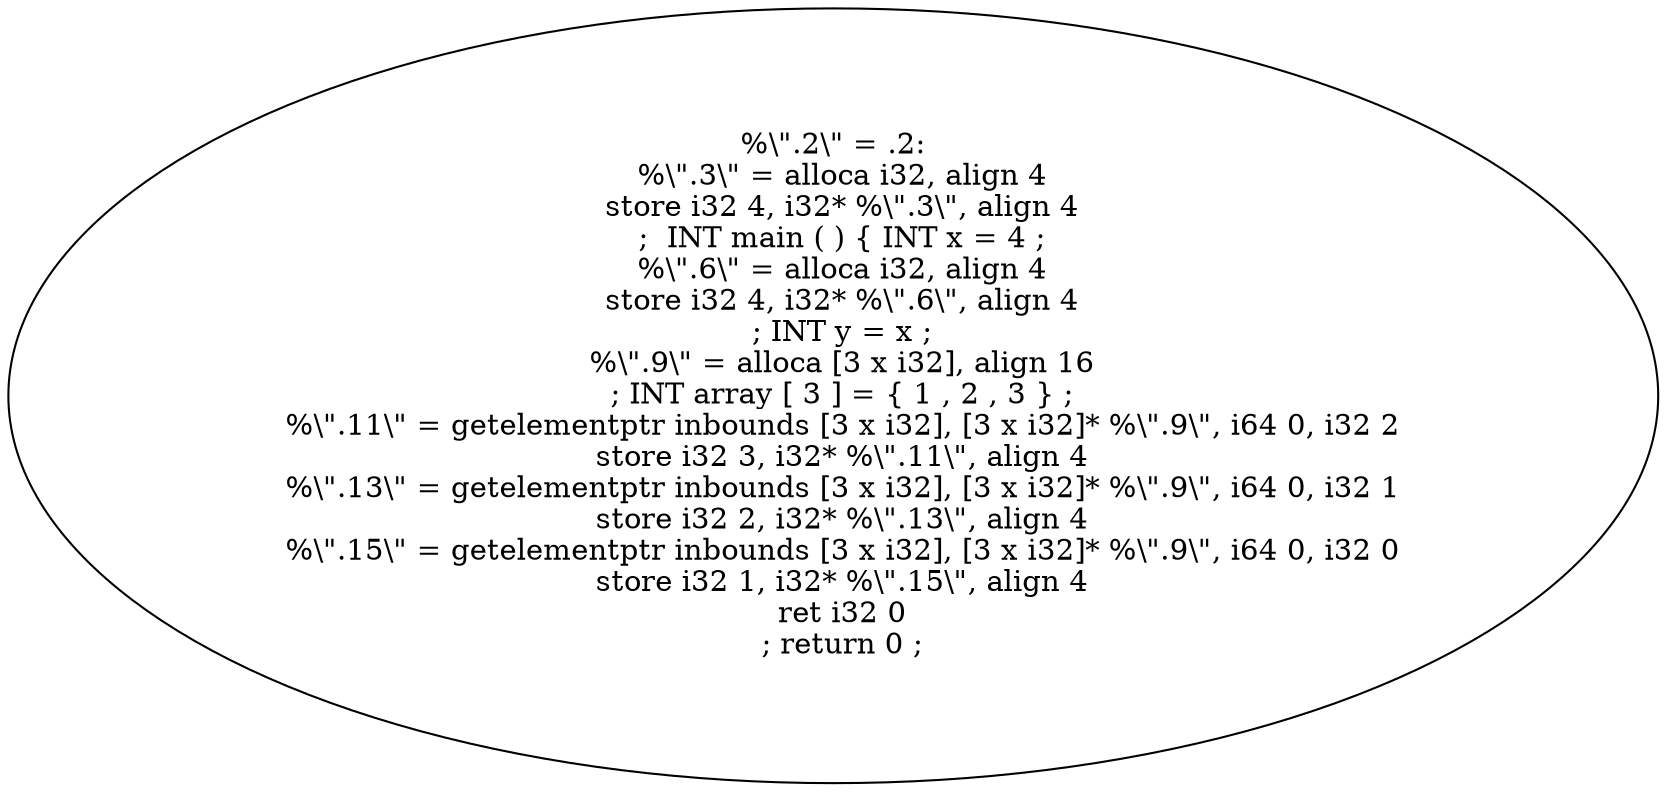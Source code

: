 digraph AST {
  "135754681493408" [label="%\\\".2\\\" = .2:
  %\\\".3\\\" = alloca i32, align 4
  store i32 4, i32* %\\\".3\\\", align 4
  ;  INT main ( ) { INT x = 4 ;
  %\\\".6\\\" = alloca i32, align 4
  store i32 4, i32* %\\\".6\\\", align 4
  ; INT y = x ;
  %\\\".9\\\" = alloca [3 x i32], align 16
  ; INT array [ 3 ] = { 1 , 2 , 3 } ;
  %\\\".11\\\" = getelementptr inbounds [3 x i32], [3 x i32]* %\\\".9\\\", i64 0, i32 2
  store i32 3, i32* %\\\".11\\\", align 4
  %\\\".13\\\" = getelementptr inbounds [3 x i32], [3 x i32]* %\\\".9\\\", i64 0, i32 1
  store i32 2, i32* %\\\".13\\\", align 4
  %\\\".15\\\" = getelementptr inbounds [3 x i32], [3 x i32]* %\\\".9\\\", i64 0, i32 0
  store i32 1, i32* %\\\".15\\\", align 4
  ret i32 0
  ; return 0 ;"];
}
